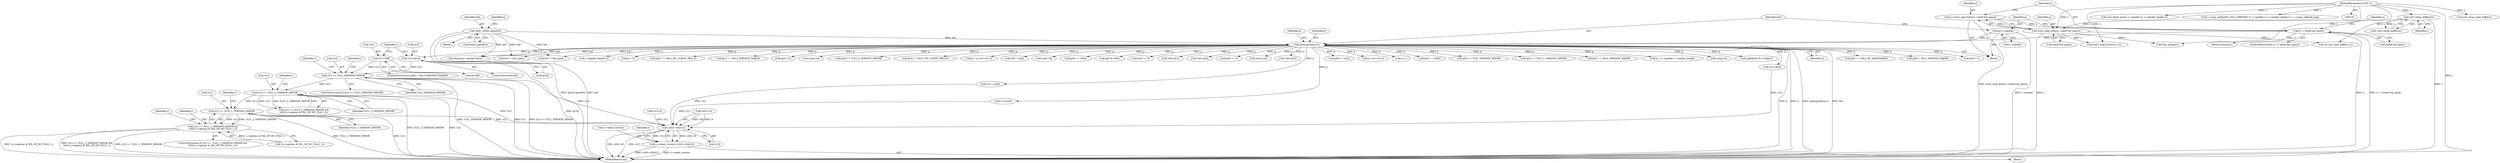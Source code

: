 digraph "0_openssl_6ce9687b5aba5391fc0de50e18779eb676d0e04d@array" {
"1000542" [label="(Call,v[1] >= TLS1_1_VERSION_MINOR)"];
"1000519" [label="(Call,v[1] >= TLS1_2_VERSION_MINOR)"];
"1000511" [label="(Call,v[1] >= TLS1_VERSION_MINOR)"];
"1000497" [label="(Call,v[1]=0xff)"];
"1000503" [label="(Call,v[1]=p[10])"];
"1000215" [label="(Call,memcpy(buf,p,n))"];
"1000152" [label="(Call,*buf= &(buf_space[0]))"];
"1000210" [label="(Call,p=s->packet)"];
"1000204" [label="(Call,n != sizeof buf_space)"];
"1000197" [label="(Call,n=ssl23_read_bytes(s, sizeof buf_space))"];
"1000199" [label="(Call,ssl23_read_bytes(s, sizeof buf_space))"];
"1000194" [label="(Call,ssl3_setup_buffers(s))"];
"1000148" [label="(MethodParameterIn,SSL *s)"];
"1000541" [label="(Call,v[1] >= TLS1_1_VERSION_MINOR &&\n\t\t\t\t\t!(s->options & SSL_OP_NO_TLSv1_1))"];
"1001191" [label="(Call,(v[0]<<8)|v[1])"];
"1001187" [label="(Call,s->client_version=(v[0]<<8)|v[1])"];
"1001121" [label="(Call,ssl3_setup_read_buffer(s))"];
"1000193" [label="(Call,!ssl3_setup_buffers(s))"];
"1000430" [label="(Call,p[0] == SSL3_RT_HANDSHAKE)"];
"1000520" [label="(Call,v[1])"];
"1000492" [label="(Call,p[9] > SSL3_VERSION_MAJOR)"];
"1000510" [label="(ControlStructure,if (v[1] >= TLS1_VERSION_MINOR))"];
"1001188" [label="(Call,s->client_version)"];
"1000195" [label="(Identifier,s)"];
"1000497" [label="(Call,v[1]=0xff)"];
"1000518" [label="(Call,v[1] >= TLS1_2_VERSION_MINOR &&\n\t\t\t\t\t!(s->options & SSL_OP_NO_TLSv1_2))"];
"1000521" [label="(Identifier,v)"];
"1000546" [label="(Identifier,TLS1_1_VERSION_MINOR)"];
"1000454" [label="(Call,p[4] < 5)"];
"1001228" [label="(Call,buf != buf_space)"];
"1000216" [label="(Identifier,buf)"];
"1000200" [label="(Identifier,s)"];
"1000512" [label="(Call,v[1])"];
"1000187" [label="(Call,v[1]=0)"];
"1001104" [label="(Call,s->packet_length=n)"];
"1000149" [label="(Block,)"];
"1000541" [label="(Call,v[1] >= TLS1_1_VERSION_MINOR &&\n\t\t\t\t\t!(s->options & SSL_OP_NO_TLSv1_1))"];
"1000821" [label="(Call,p+=5)"];
"1000226" [label="(Call,p[2] == SSL2_MT_CLIENT_HELLO)"];
"1000223" [label="(Identifier,p)"];
"1000436" [label="(Call,p[1] == SSL3_VERSION_MAJOR)"];
"1000206" [label="(Call,sizeof buf_space)"];
"1001066" [label="(Block,)"];
"1000602" [label="(Identifier,s)"];
"1000215" [label="(Call,memcpy(buf,p,n))"];
"1000481" [label="(Call,p[4] < 6)"];
"1000827" [label="(Call,n2s(p,sil))"];
"1000300" [label="(Call,p[4] >= TLS1_2_VERSION_MINOR)"];
"1000208" [label="(Return,return(n);)"];
"1000194" [label="(Call,ssl3_setup_buffers(s))"];
"1000519" [label="(Call,v[1] >= TLS1_2_VERSION_MINOR)"];
"1000498" [label="(Call,v[1])"];
"1000543" [label="(Call,v[1])"];
"1000442" [label="(Call,p[5] == SSL3_MT_CLIENT_HELLO)"];
"1000152" [label="(Call,*buf= &(buf_space[0]))"];
"1000154" [label="(Call,&(buf_space[0]))"];
"1001246" [label="(MethodReturn,int)"];
"1000217" [label="(Identifier,p)"];
"1000148" [label="(MethodParameterIn,SSL *s)"];
"1000504" [label="(Call,v[1])"];
"1000977" [label="(Call,p = p+csl+sil+cl)"];
"1000722" [label="(Call,v[0] = p[3])"];
"1000284" [label="(Call,v[1]=p[4])"];
"1000637" [label="(Call,(char *)p)"];
"1000197" [label="(Call,n=ssl23_read_bytes(s, sizeof buf_space))"];
"1000782" [label="(Call,ssl3_finish_mac(s, s->packet+2, s->packet_length-2))"];
"1000201" [label="(Call,sizeof buf_space)"];
"1000729" [label="(Call,v[1] = p[4])"];
"1000212" [label="(Call,s->packet)"];
"1001138" [label="(Call,memcpy(s->packet,buf,n))"];
"1000239" [label="(Call,p[4] == 0x02)"];
"1000218" [label="(Identifier,n)"];
"1000221" [label="(Call,p[0] & 0x80)"];
"1000476" [label="(Call,p[3] == 0)"];
"1000507" [label="(Call,p[10])"];
"1000467" [label="(Call,v[0]=p[1])"];
"1000277" [label="(Call,v[0]=p[3])"];
"1000449" [label="(Call,p[3] == 0)"];
"1000527" [label="(Identifier,s)"];
"1000511" [label="(Call,v[1] >= TLS1_VERSION_MINOR)"];
"1000210" [label="(Call,p=s->packet)"];
"1000153" [label="(Identifier,buf)"];
"1000567" [label="(Identifier,s)"];
"1000550" [label="(Identifier,s)"];
"1000540" [label="(ControlStructure,if (v[1] >= TLS1_1_VERSION_MINOR &&\n\t\t\t\t\t!(s->options & SSL_OP_NO_TLSv1_1)))"];
"1001191" [label="(Call,(v[0]<<8)|v[1])"];
"1001090" [label="(Call,ssl_init_wbio_buffer(s,1))"];
"1000824" [label="(Call,n2s(p,csl))"];
"1000245" [label="(Call,v[0]=p[3])"];
"1001197" [label="(Call,v[1])"];
"1000502" [label="(ControlStructure,else)"];
"1000515" [label="(Identifier,TLS1_VERSION_MINOR)"];
"1001202" [label="(Identifier,s)"];
"1000513" [label="(Identifier,v)"];
"1000182" [label="(Block,)"];
"1000459" [label="(Call,p[9] >= p[1])"];
"1000979" [label="(Call,p+csl+sil+cl)"];
"1001238" [label="(Call,buf != buf_space)"];
"1000204" [label="(Call,n != sizeof buf_space)"];
"1000198" [label="(Identifier,n)"];
"1001234" [label="(Call,SSL_accept(s))"];
"1001002" [label="(Call,p++)"];
"1000501" [label="(Literal,0xff)"];
"1000491" [label="(ControlStructure,if (p[9] > SSL3_VERSION_MAJOR))"];
"1001192" [label="(Call,v[0]<<8)"];
"1000234" [label="(Call,p[3] == 0x00)"];
"1000203" [label="(ControlStructure,if (n != sizeof buf_space))"];
"1000292" [label="(Call,p[4] >= TLS1_VERSION_MINOR)"];
"1000168" [label="(Identifier,n)"];
"1000325" [label="(Call,p[4] >= TLS1_1_VERSION_MINOR)"];
"1000271" [label="(Call,p[3] == SSL3_VERSION_MAJOR)"];
"1000523" [label="(Identifier,TLS1_2_VERSION_MINOR)"];
"1000199" [label="(Call,ssl23_read_bytes(s, sizeof buf_space))"];
"1000542" [label="(Call,v[1] >= TLS1_1_VERSION_MINOR)"];
"1000503" [label="(Call,v[1]=p[10])"];
"1000987" [label="(Call,p <  s->packet+s->packet_length)"];
"1000830" [label="(Call,n2s(p,cl))"];
"1000798" [label="(Call,s->msg_callback(0, SSL2_VERSION, 0, s->packet+2, s->packet_length-2, s, s->msg_callback_arg))"];
"1000771" [label="(Call,ssl23_read_bytes(s,n+2))"];
"1000556" [label="(Identifier,s)"];
"1000205" [label="(Identifier,n)"];
"1000252" [label="(Call,v[1]=p[4])"];
"1000211" [label="(Identifier,p)"];
"1000738" [label="(Call,((p[0]&0x7f)<<8)|p[1])"];
"1001187" [label="(Call,s->client_version=(v[0]<<8)|v[1])"];
"1000209" [label="(Identifier,n)"];
"1000547" [label="(Call,!(s->options & SSL_OP_NO_TLSv1_1))"];
"1000542" -> "1000541"  [label="AST: "];
"1000542" -> "1000546"  [label="CFG: "];
"1000543" -> "1000542"  [label="AST: "];
"1000546" -> "1000542"  [label="AST: "];
"1000550" -> "1000542"  [label="CFG: "];
"1000541" -> "1000542"  [label="CFG: "];
"1000542" -> "1001246"  [label="DDG: TLS1_1_VERSION_MINOR"];
"1000542" -> "1001246"  [label="DDG: v[1]"];
"1000542" -> "1000541"  [label="DDG: v[1]"];
"1000542" -> "1000541"  [label="DDG: TLS1_1_VERSION_MINOR"];
"1000519" -> "1000542"  [label="DDG: v[1]"];
"1000542" -> "1001191"  [label="DDG: v[1]"];
"1000519" -> "1000518"  [label="AST: "];
"1000519" -> "1000523"  [label="CFG: "];
"1000520" -> "1000519"  [label="AST: "];
"1000523" -> "1000519"  [label="AST: "];
"1000527" -> "1000519"  [label="CFG: "];
"1000518" -> "1000519"  [label="CFG: "];
"1000519" -> "1001246"  [label="DDG: v[1]"];
"1000519" -> "1001246"  [label="DDG: TLS1_2_VERSION_MINOR"];
"1000519" -> "1000518"  [label="DDG: v[1]"];
"1000519" -> "1000518"  [label="DDG: TLS1_2_VERSION_MINOR"];
"1000511" -> "1000519"  [label="DDG: v[1]"];
"1000519" -> "1001191"  [label="DDG: v[1]"];
"1000511" -> "1000510"  [label="AST: "];
"1000511" -> "1000515"  [label="CFG: "];
"1000512" -> "1000511"  [label="AST: "];
"1000515" -> "1000511"  [label="AST: "];
"1000521" -> "1000511"  [label="CFG: "];
"1000602" -> "1000511"  [label="CFG: "];
"1000511" -> "1001246"  [label="DDG: v[1] >= TLS1_VERSION_MINOR"];
"1000511" -> "1001246"  [label="DDG: TLS1_VERSION_MINOR"];
"1000511" -> "1001246"  [label="DDG: v[1]"];
"1000497" -> "1000511"  [label="DDG: v[1]"];
"1000503" -> "1000511"  [label="DDG: v[1]"];
"1000511" -> "1001191"  [label="DDG: v[1]"];
"1000497" -> "1000491"  [label="AST: "];
"1000497" -> "1000501"  [label="CFG: "];
"1000498" -> "1000497"  [label="AST: "];
"1000501" -> "1000497"  [label="AST: "];
"1000513" -> "1000497"  [label="CFG: "];
"1000503" -> "1000502"  [label="AST: "];
"1000503" -> "1000507"  [label="CFG: "];
"1000504" -> "1000503"  [label="AST: "];
"1000507" -> "1000503"  [label="AST: "];
"1000513" -> "1000503"  [label="CFG: "];
"1000503" -> "1001246"  [label="DDG: p[10]"];
"1000215" -> "1000503"  [label="DDG: p"];
"1000215" -> "1000182"  [label="AST: "];
"1000215" -> "1000218"  [label="CFG: "];
"1000216" -> "1000215"  [label="AST: "];
"1000217" -> "1000215"  [label="AST: "];
"1000218" -> "1000215"  [label="AST: "];
"1000223" -> "1000215"  [label="CFG: "];
"1000215" -> "1001246"  [label="DDG: buf"];
"1000215" -> "1001246"  [label="DDG: p"];
"1000215" -> "1001246"  [label="DDG: n"];
"1000215" -> "1001246"  [label="DDG: memcpy(buf,p,n)"];
"1000152" -> "1000215"  [label="DDG: buf"];
"1000210" -> "1000215"  [label="DDG: p"];
"1000204" -> "1000215"  [label="DDG: n"];
"1000215" -> "1000221"  [label="DDG: p"];
"1000215" -> "1000226"  [label="DDG: p"];
"1000215" -> "1000234"  [label="DDG: p"];
"1000215" -> "1000239"  [label="DDG: p"];
"1000215" -> "1000245"  [label="DDG: p"];
"1000215" -> "1000252"  [label="DDG: p"];
"1000215" -> "1000271"  [label="DDG: p"];
"1000215" -> "1000277"  [label="DDG: p"];
"1000215" -> "1000284"  [label="DDG: p"];
"1000215" -> "1000292"  [label="DDG: p"];
"1000215" -> "1000300"  [label="DDG: p"];
"1000215" -> "1000325"  [label="DDG: p"];
"1000215" -> "1000430"  [label="DDG: p"];
"1000215" -> "1000436"  [label="DDG: p"];
"1000215" -> "1000442"  [label="DDG: p"];
"1000215" -> "1000449"  [label="DDG: p"];
"1000215" -> "1000454"  [label="DDG: p"];
"1000215" -> "1000459"  [label="DDG: p"];
"1000215" -> "1000467"  [label="DDG: p"];
"1000215" -> "1000476"  [label="DDG: p"];
"1000215" -> "1000481"  [label="DDG: p"];
"1000215" -> "1000492"  [label="DDG: p"];
"1000215" -> "1000637"  [label="DDG: p"];
"1000215" -> "1000722"  [label="DDG: p"];
"1000215" -> "1000729"  [label="DDG: p"];
"1000215" -> "1000738"  [label="DDG: p"];
"1000215" -> "1000821"  [label="DDG: p"];
"1000215" -> "1000824"  [label="DDG: p"];
"1000215" -> "1000827"  [label="DDG: p"];
"1000215" -> "1000830"  [label="DDG: p"];
"1000215" -> "1000977"  [label="DDG: p"];
"1000215" -> "1000979"  [label="DDG: p"];
"1000215" -> "1000987"  [label="DDG: p"];
"1000215" -> "1001002"  [label="DDG: p"];
"1000215" -> "1001104"  [label="DDG: n"];
"1000215" -> "1001138"  [label="DDG: buf"];
"1000215" -> "1001138"  [label="DDG: n"];
"1000215" -> "1001228"  [label="DDG: buf"];
"1000215" -> "1001238"  [label="DDG: buf"];
"1000152" -> "1000149"  [label="AST: "];
"1000152" -> "1000154"  [label="CFG: "];
"1000153" -> "1000152"  [label="AST: "];
"1000154" -> "1000152"  [label="AST: "];
"1000168" -> "1000152"  [label="CFG: "];
"1000152" -> "1001246"  [label="DDG: buf"];
"1000152" -> "1001246"  [label="DDG: &(buf_space[0])"];
"1000152" -> "1001138"  [label="DDG: buf"];
"1000152" -> "1001228"  [label="DDG: buf"];
"1000152" -> "1001238"  [label="DDG: buf"];
"1000210" -> "1000182"  [label="AST: "];
"1000210" -> "1000212"  [label="CFG: "];
"1000211" -> "1000210"  [label="AST: "];
"1000212" -> "1000210"  [label="AST: "];
"1000216" -> "1000210"  [label="CFG: "];
"1000210" -> "1001246"  [label="DDG: s->packet"];
"1000204" -> "1000203"  [label="AST: "];
"1000204" -> "1000206"  [label="CFG: "];
"1000205" -> "1000204"  [label="AST: "];
"1000206" -> "1000204"  [label="AST: "];
"1000209" -> "1000204"  [label="CFG: "];
"1000211" -> "1000204"  [label="CFG: "];
"1000204" -> "1001246"  [label="DDG: n"];
"1000204" -> "1001246"  [label="DDG: n != sizeof buf_space"];
"1000197" -> "1000204"  [label="DDG: n"];
"1000204" -> "1000208"  [label="DDG: n"];
"1000197" -> "1000182"  [label="AST: "];
"1000197" -> "1000199"  [label="CFG: "];
"1000198" -> "1000197"  [label="AST: "];
"1000199" -> "1000197"  [label="AST: "];
"1000205" -> "1000197"  [label="CFG: "];
"1000197" -> "1001246"  [label="DDG: ssl23_read_bytes(s, sizeof buf_space)"];
"1000199" -> "1000197"  [label="DDG: s"];
"1000199" -> "1000201"  [label="CFG: "];
"1000200" -> "1000199"  [label="AST: "];
"1000201" -> "1000199"  [label="AST: "];
"1000199" -> "1001246"  [label="DDG: s"];
"1000194" -> "1000199"  [label="DDG: s"];
"1000148" -> "1000199"  [label="DDG: s"];
"1000199" -> "1000771"  [label="DDG: s"];
"1000199" -> "1001090"  [label="DDG: s"];
"1000199" -> "1001234"  [label="DDG: s"];
"1000194" -> "1000193"  [label="AST: "];
"1000194" -> "1000195"  [label="CFG: "];
"1000195" -> "1000194"  [label="AST: "];
"1000193" -> "1000194"  [label="CFG: "];
"1000194" -> "1001246"  [label="DDG: s"];
"1000194" -> "1000193"  [label="DDG: s"];
"1000148" -> "1000194"  [label="DDG: s"];
"1000148" -> "1000147"  [label="AST: "];
"1000148" -> "1001246"  [label="DDG: s"];
"1000148" -> "1000771"  [label="DDG: s"];
"1000148" -> "1000782"  [label="DDG: s"];
"1000148" -> "1000798"  [label="DDG: s"];
"1000148" -> "1001090"  [label="DDG: s"];
"1000148" -> "1001121"  [label="DDG: s"];
"1000148" -> "1001234"  [label="DDG: s"];
"1000541" -> "1000540"  [label="AST: "];
"1000541" -> "1000547"  [label="CFG: "];
"1000547" -> "1000541"  [label="AST: "];
"1000556" -> "1000541"  [label="CFG: "];
"1000567" -> "1000541"  [label="CFG: "];
"1000541" -> "1001246"  [label="DDG: v[1] >= TLS1_1_VERSION_MINOR"];
"1000541" -> "1001246"  [label="DDG: !(s->options & SSL_OP_NO_TLSv1_1)"];
"1000541" -> "1001246"  [label="DDG: v[1] >= TLS1_1_VERSION_MINOR &&\n\t\t\t\t\t!(s->options & SSL_OP_NO_TLSv1_1)"];
"1000547" -> "1000541"  [label="DDG: s->options & SSL_OP_NO_TLSv1_1"];
"1001191" -> "1001187"  [label="AST: "];
"1001191" -> "1001197"  [label="CFG: "];
"1001192" -> "1001191"  [label="AST: "];
"1001197" -> "1001191"  [label="AST: "];
"1001187" -> "1001191"  [label="CFG: "];
"1001191" -> "1001246"  [label="DDG: v[0]<<8"];
"1001191" -> "1001246"  [label="DDG: v[1]"];
"1001191" -> "1001187"  [label="DDG: v[0]<<8"];
"1001191" -> "1001187"  [label="DDG: v[1]"];
"1001192" -> "1001191"  [label="DDG: v[0]"];
"1001192" -> "1001191"  [label="DDG: 8"];
"1000187" -> "1001191"  [label="DDG: v[1]"];
"1000284" -> "1001191"  [label="DDG: v[1]"];
"1000252" -> "1001191"  [label="DDG: v[1]"];
"1000729" -> "1001191"  [label="DDG: v[1]"];
"1001187" -> "1001066"  [label="AST: "];
"1001188" -> "1001187"  [label="AST: "];
"1001202" -> "1001187"  [label="CFG: "];
"1001187" -> "1001246"  [label="DDG: s->client_version"];
"1001187" -> "1001246"  [label="DDG: (v[0]<<8)|v[1]"];
}

